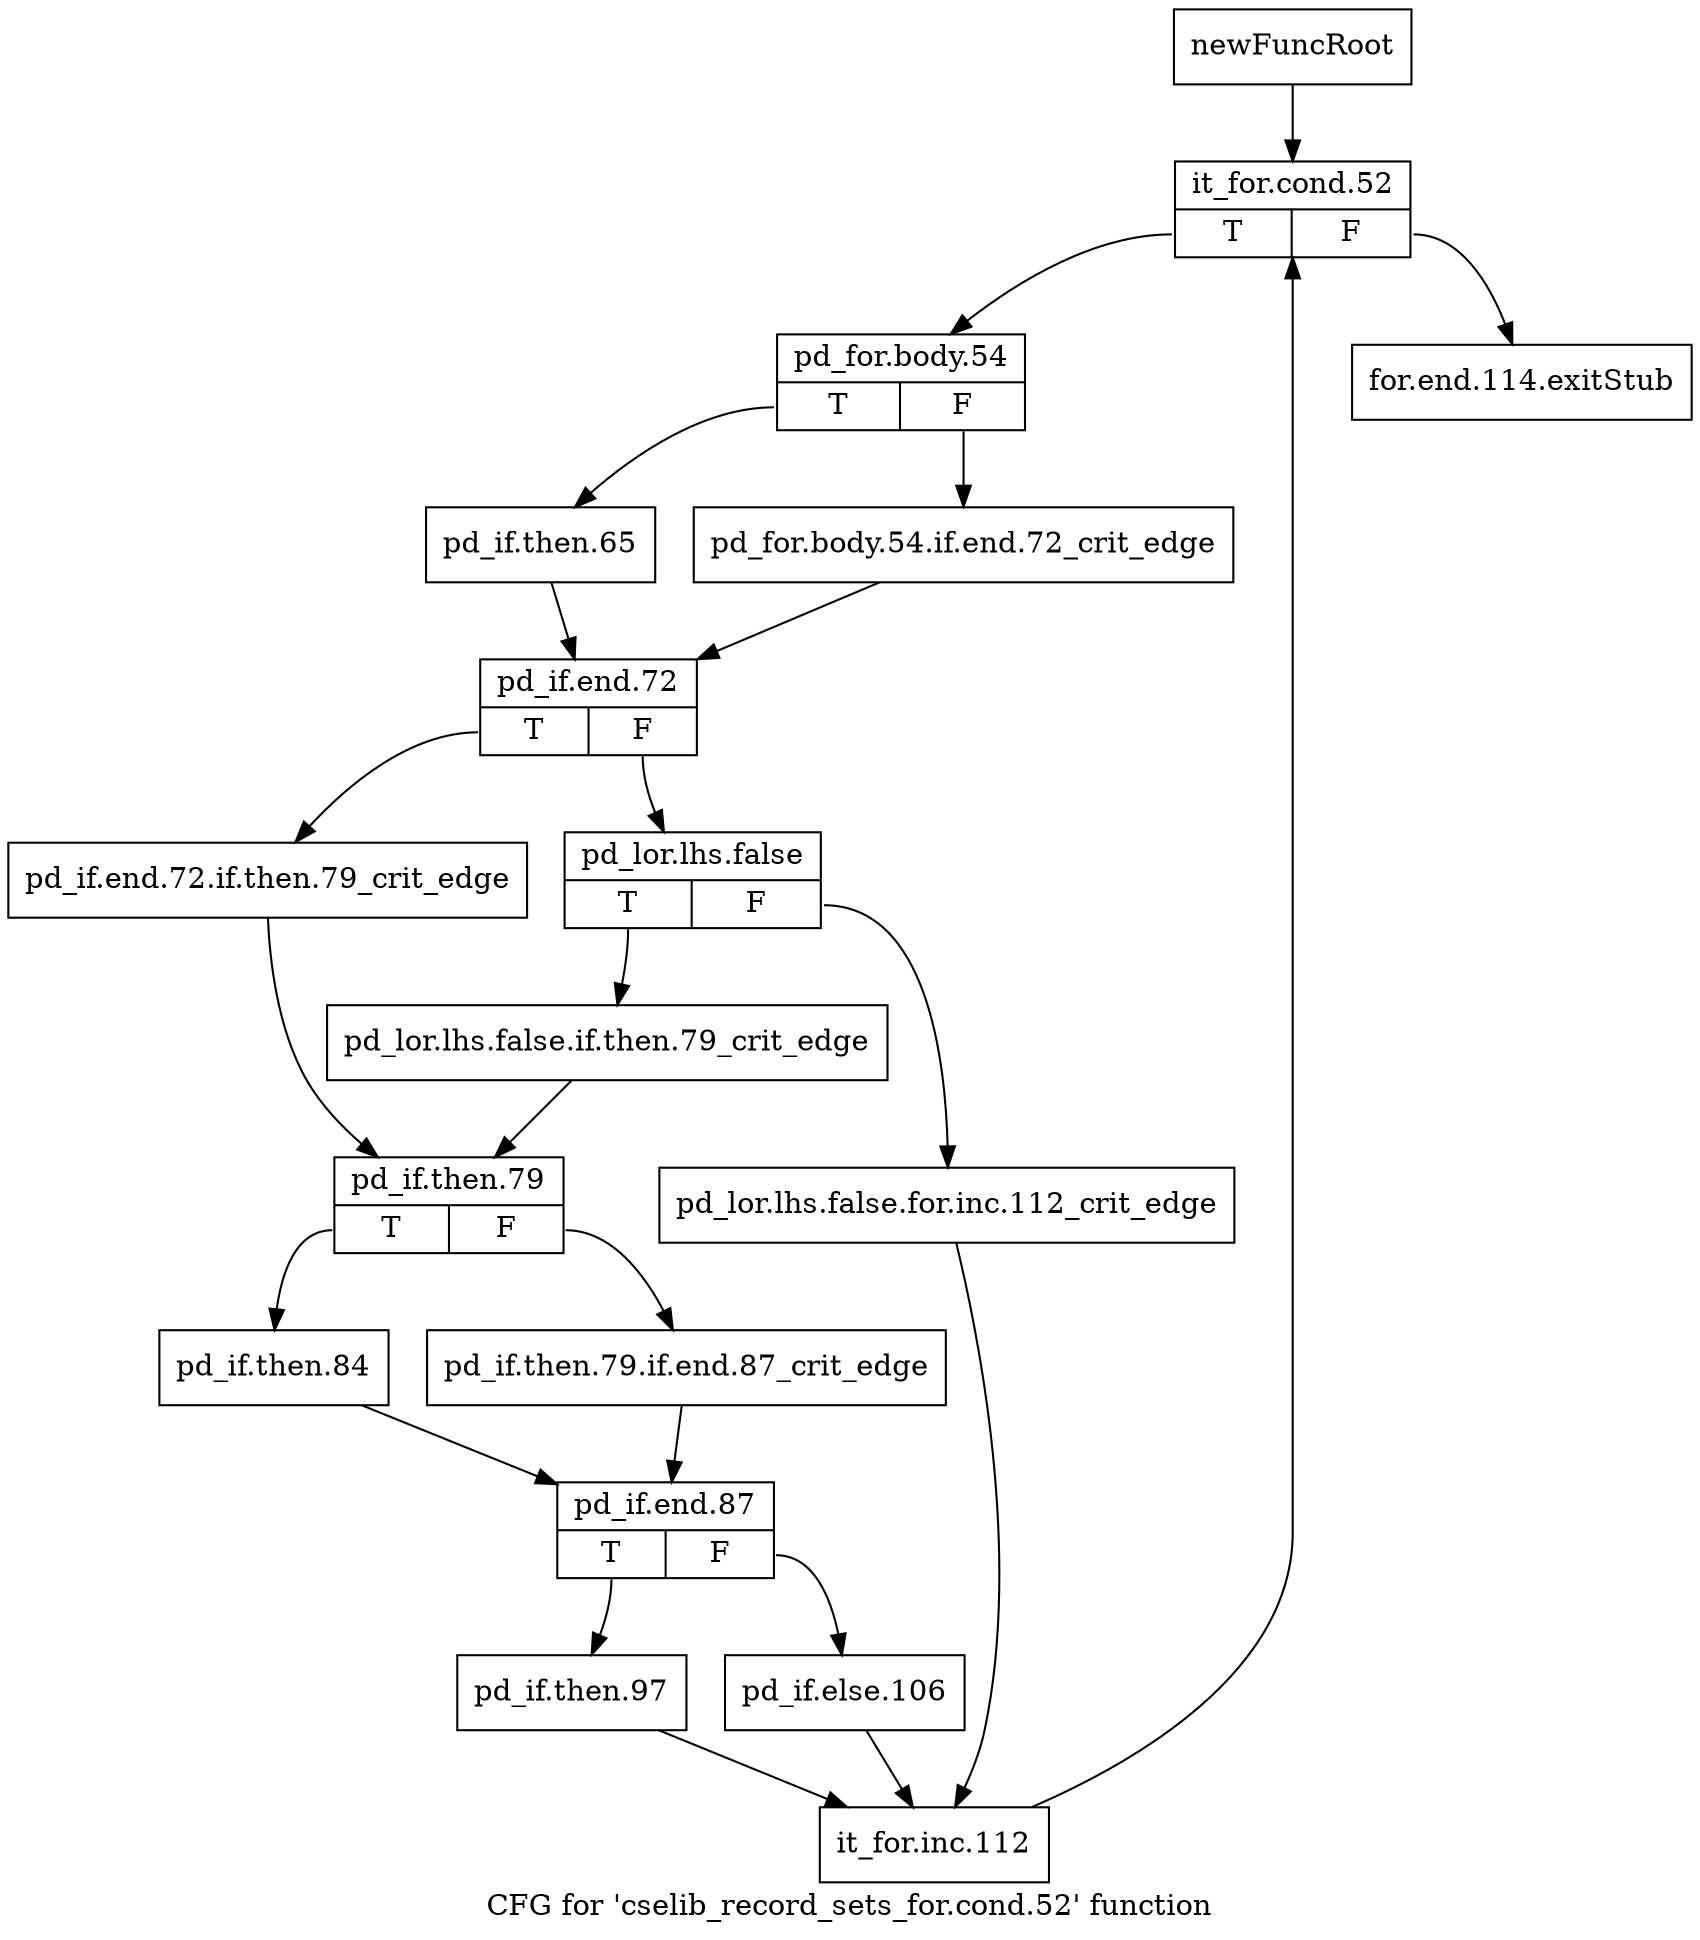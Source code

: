 digraph "CFG for 'cselib_record_sets_for.cond.52' function" {
	label="CFG for 'cselib_record_sets_for.cond.52' function";

	Node0xaa18170 [shape=record,label="{newFuncRoot}"];
	Node0xaa18170 -> Node0xaa18210;
	Node0xaa181c0 [shape=record,label="{for.end.114.exitStub}"];
	Node0xaa18210 [shape=record,label="{it_for.cond.52|{<s0>T|<s1>F}}"];
	Node0xaa18210:s0 -> Node0xaa18260;
	Node0xaa18210:s1 -> Node0xaa181c0;
	Node0xaa18260 [shape=record,label="{pd_for.body.54|{<s0>T|<s1>F}}"];
	Node0xaa18260:s0 -> Node0xaa18300;
	Node0xaa18260:s1 -> Node0xaa182b0;
	Node0xaa182b0 [shape=record,label="{pd_for.body.54.if.end.72_crit_edge}"];
	Node0xaa182b0 -> Node0xaa18350;
	Node0xaa18300 [shape=record,label="{pd_if.then.65}"];
	Node0xaa18300 -> Node0xaa18350;
	Node0xaa18350 [shape=record,label="{pd_if.end.72|{<s0>T|<s1>F}}"];
	Node0xaa18350:s0 -> Node0xaa18490;
	Node0xaa18350:s1 -> Node0xaa183a0;
	Node0xaa183a0 [shape=record,label="{pd_lor.lhs.false|{<s0>T|<s1>F}}"];
	Node0xaa183a0:s0 -> Node0xaa18440;
	Node0xaa183a0:s1 -> Node0xaa183f0;
	Node0xaa183f0 [shape=record,label="{pd_lor.lhs.false.for.inc.112_crit_edge}"];
	Node0xaa183f0 -> Node0xaa186c0;
	Node0xaa18440 [shape=record,label="{pd_lor.lhs.false.if.then.79_crit_edge}"];
	Node0xaa18440 -> Node0xaa184e0;
	Node0xaa18490 [shape=record,label="{pd_if.end.72.if.then.79_crit_edge}"];
	Node0xaa18490 -> Node0xaa184e0;
	Node0xaa184e0 [shape=record,label="{pd_if.then.79|{<s0>T|<s1>F}}"];
	Node0xaa184e0:s0 -> Node0xaa18580;
	Node0xaa184e0:s1 -> Node0xaa18530;
	Node0xaa18530 [shape=record,label="{pd_if.then.79.if.end.87_crit_edge}"];
	Node0xaa18530 -> Node0xaa185d0;
	Node0xaa18580 [shape=record,label="{pd_if.then.84}"];
	Node0xaa18580 -> Node0xaa185d0;
	Node0xaa185d0 [shape=record,label="{pd_if.end.87|{<s0>T|<s1>F}}"];
	Node0xaa185d0:s0 -> Node0xaa18670;
	Node0xaa185d0:s1 -> Node0xaa18620;
	Node0xaa18620 [shape=record,label="{pd_if.else.106}"];
	Node0xaa18620 -> Node0xaa186c0;
	Node0xaa18670 [shape=record,label="{pd_if.then.97}"];
	Node0xaa18670 -> Node0xaa186c0;
	Node0xaa186c0 [shape=record,label="{it_for.inc.112}"];
	Node0xaa186c0 -> Node0xaa18210;
}
